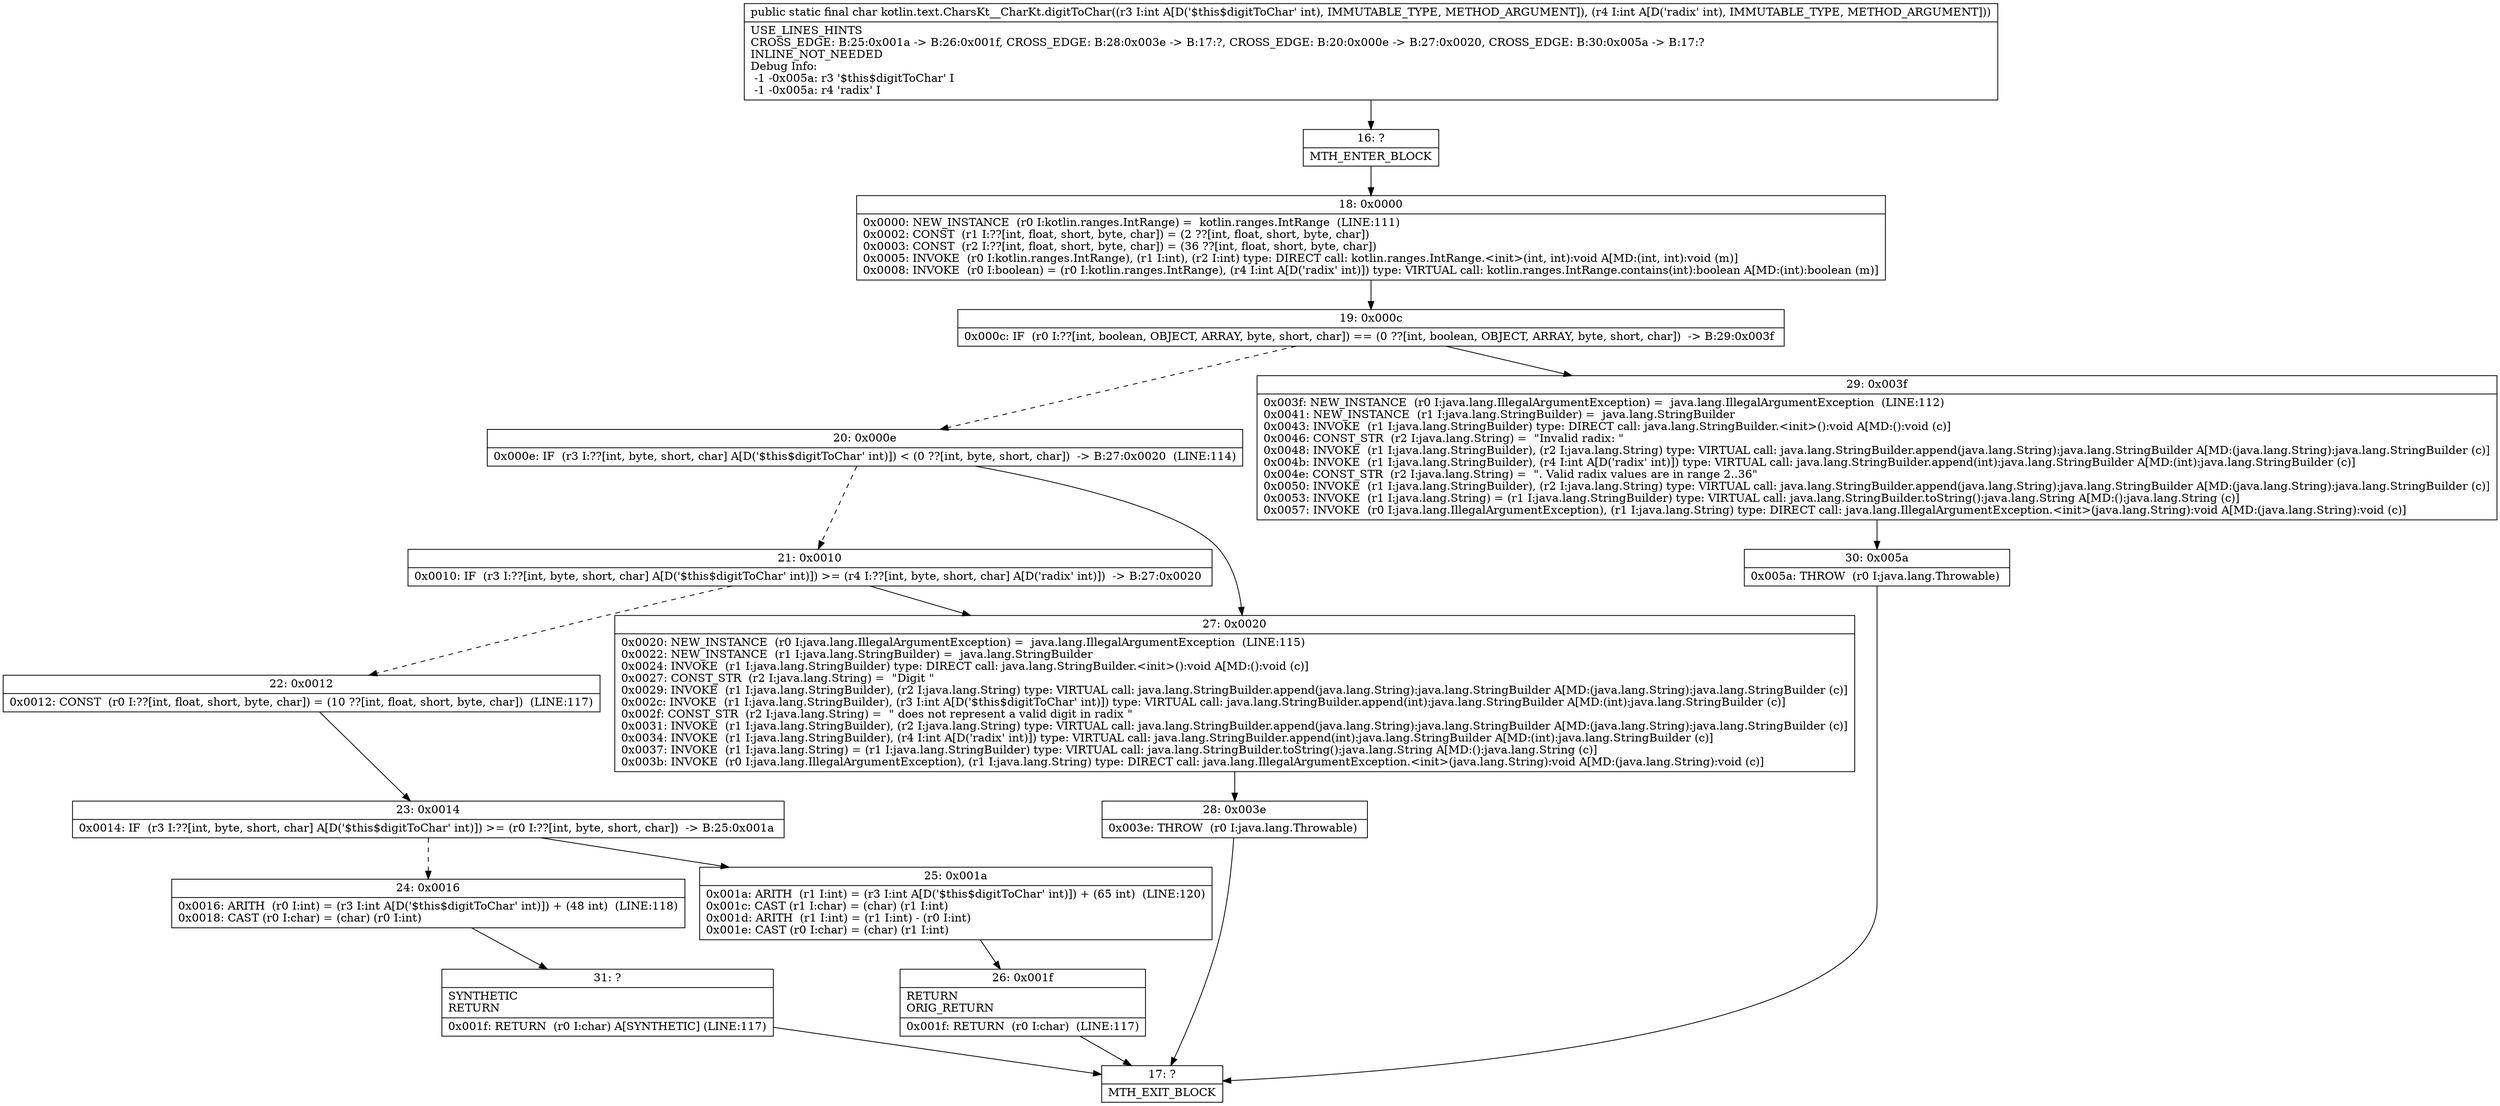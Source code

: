 digraph "CFG forkotlin.text.CharsKt__CharKt.digitToChar(II)C" {
Node_16 [shape=record,label="{16\:\ ?|MTH_ENTER_BLOCK\l}"];
Node_18 [shape=record,label="{18\:\ 0x0000|0x0000: NEW_INSTANCE  (r0 I:kotlin.ranges.IntRange) =  kotlin.ranges.IntRange  (LINE:111)\l0x0002: CONST  (r1 I:??[int, float, short, byte, char]) = (2 ??[int, float, short, byte, char]) \l0x0003: CONST  (r2 I:??[int, float, short, byte, char]) = (36 ??[int, float, short, byte, char]) \l0x0005: INVOKE  (r0 I:kotlin.ranges.IntRange), (r1 I:int), (r2 I:int) type: DIRECT call: kotlin.ranges.IntRange.\<init\>(int, int):void A[MD:(int, int):void (m)]\l0x0008: INVOKE  (r0 I:boolean) = (r0 I:kotlin.ranges.IntRange), (r4 I:int A[D('radix' int)]) type: VIRTUAL call: kotlin.ranges.IntRange.contains(int):boolean A[MD:(int):boolean (m)]\l}"];
Node_19 [shape=record,label="{19\:\ 0x000c|0x000c: IF  (r0 I:??[int, boolean, OBJECT, ARRAY, byte, short, char]) == (0 ??[int, boolean, OBJECT, ARRAY, byte, short, char])  \-\> B:29:0x003f \l}"];
Node_20 [shape=record,label="{20\:\ 0x000e|0x000e: IF  (r3 I:??[int, byte, short, char] A[D('$this$digitToChar' int)]) \< (0 ??[int, byte, short, char])  \-\> B:27:0x0020  (LINE:114)\l}"];
Node_21 [shape=record,label="{21\:\ 0x0010|0x0010: IF  (r3 I:??[int, byte, short, char] A[D('$this$digitToChar' int)]) \>= (r4 I:??[int, byte, short, char] A[D('radix' int)])  \-\> B:27:0x0020 \l}"];
Node_22 [shape=record,label="{22\:\ 0x0012|0x0012: CONST  (r0 I:??[int, float, short, byte, char]) = (10 ??[int, float, short, byte, char])  (LINE:117)\l}"];
Node_23 [shape=record,label="{23\:\ 0x0014|0x0014: IF  (r3 I:??[int, byte, short, char] A[D('$this$digitToChar' int)]) \>= (r0 I:??[int, byte, short, char])  \-\> B:25:0x001a \l}"];
Node_24 [shape=record,label="{24\:\ 0x0016|0x0016: ARITH  (r0 I:int) = (r3 I:int A[D('$this$digitToChar' int)]) + (48 int)  (LINE:118)\l0x0018: CAST (r0 I:char) = (char) (r0 I:int) \l}"];
Node_31 [shape=record,label="{31\:\ ?|SYNTHETIC\lRETURN\l|0x001f: RETURN  (r0 I:char) A[SYNTHETIC] (LINE:117)\l}"];
Node_17 [shape=record,label="{17\:\ ?|MTH_EXIT_BLOCK\l}"];
Node_25 [shape=record,label="{25\:\ 0x001a|0x001a: ARITH  (r1 I:int) = (r3 I:int A[D('$this$digitToChar' int)]) + (65 int)  (LINE:120)\l0x001c: CAST (r1 I:char) = (char) (r1 I:int) \l0x001d: ARITH  (r1 I:int) = (r1 I:int) \- (r0 I:int) \l0x001e: CAST (r0 I:char) = (char) (r1 I:int) \l}"];
Node_26 [shape=record,label="{26\:\ 0x001f|RETURN\lORIG_RETURN\l|0x001f: RETURN  (r0 I:char)  (LINE:117)\l}"];
Node_27 [shape=record,label="{27\:\ 0x0020|0x0020: NEW_INSTANCE  (r0 I:java.lang.IllegalArgumentException) =  java.lang.IllegalArgumentException  (LINE:115)\l0x0022: NEW_INSTANCE  (r1 I:java.lang.StringBuilder) =  java.lang.StringBuilder \l0x0024: INVOKE  (r1 I:java.lang.StringBuilder) type: DIRECT call: java.lang.StringBuilder.\<init\>():void A[MD:():void (c)]\l0x0027: CONST_STR  (r2 I:java.lang.String) =  \"Digit \" \l0x0029: INVOKE  (r1 I:java.lang.StringBuilder), (r2 I:java.lang.String) type: VIRTUAL call: java.lang.StringBuilder.append(java.lang.String):java.lang.StringBuilder A[MD:(java.lang.String):java.lang.StringBuilder (c)]\l0x002c: INVOKE  (r1 I:java.lang.StringBuilder), (r3 I:int A[D('$this$digitToChar' int)]) type: VIRTUAL call: java.lang.StringBuilder.append(int):java.lang.StringBuilder A[MD:(int):java.lang.StringBuilder (c)]\l0x002f: CONST_STR  (r2 I:java.lang.String) =  \" does not represent a valid digit in radix \" \l0x0031: INVOKE  (r1 I:java.lang.StringBuilder), (r2 I:java.lang.String) type: VIRTUAL call: java.lang.StringBuilder.append(java.lang.String):java.lang.StringBuilder A[MD:(java.lang.String):java.lang.StringBuilder (c)]\l0x0034: INVOKE  (r1 I:java.lang.StringBuilder), (r4 I:int A[D('radix' int)]) type: VIRTUAL call: java.lang.StringBuilder.append(int):java.lang.StringBuilder A[MD:(int):java.lang.StringBuilder (c)]\l0x0037: INVOKE  (r1 I:java.lang.String) = (r1 I:java.lang.StringBuilder) type: VIRTUAL call: java.lang.StringBuilder.toString():java.lang.String A[MD:():java.lang.String (c)]\l0x003b: INVOKE  (r0 I:java.lang.IllegalArgumentException), (r1 I:java.lang.String) type: DIRECT call: java.lang.IllegalArgumentException.\<init\>(java.lang.String):void A[MD:(java.lang.String):void (c)]\l}"];
Node_28 [shape=record,label="{28\:\ 0x003e|0x003e: THROW  (r0 I:java.lang.Throwable) \l}"];
Node_29 [shape=record,label="{29\:\ 0x003f|0x003f: NEW_INSTANCE  (r0 I:java.lang.IllegalArgumentException) =  java.lang.IllegalArgumentException  (LINE:112)\l0x0041: NEW_INSTANCE  (r1 I:java.lang.StringBuilder) =  java.lang.StringBuilder \l0x0043: INVOKE  (r1 I:java.lang.StringBuilder) type: DIRECT call: java.lang.StringBuilder.\<init\>():void A[MD:():void (c)]\l0x0046: CONST_STR  (r2 I:java.lang.String) =  \"Invalid radix: \" \l0x0048: INVOKE  (r1 I:java.lang.StringBuilder), (r2 I:java.lang.String) type: VIRTUAL call: java.lang.StringBuilder.append(java.lang.String):java.lang.StringBuilder A[MD:(java.lang.String):java.lang.StringBuilder (c)]\l0x004b: INVOKE  (r1 I:java.lang.StringBuilder), (r4 I:int A[D('radix' int)]) type: VIRTUAL call: java.lang.StringBuilder.append(int):java.lang.StringBuilder A[MD:(int):java.lang.StringBuilder (c)]\l0x004e: CONST_STR  (r2 I:java.lang.String) =  \". Valid radix values are in range 2..36\" \l0x0050: INVOKE  (r1 I:java.lang.StringBuilder), (r2 I:java.lang.String) type: VIRTUAL call: java.lang.StringBuilder.append(java.lang.String):java.lang.StringBuilder A[MD:(java.lang.String):java.lang.StringBuilder (c)]\l0x0053: INVOKE  (r1 I:java.lang.String) = (r1 I:java.lang.StringBuilder) type: VIRTUAL call: java.lang.StringBuilder.toString():java.lang.String A[MD:():java.lang.String (c)]\l0x0057: INVOKE  (r0 I:java.lang.IllegalArgumentException), (r1 I:java.lang.String) type: DIRECT call: java.lang.IllegalArgumentException.\<init\>(java.lang.String):void A[MD:(java.lang.String):void (c)]\l}"];
Node_30 [shape=record,label="{30\:\ 0x005a|0x005a: THROW  (r0 I:java.lang.Throwable) \l}"];
MethodNode[shape=record,label="{public static final char kotlin.text.CharsKt__CharKt.digitToChar((r3 I:int A[D('$this$digitToChar' int), IMMUTABLE_TYPE, METHOD_ARGUMENT]), (r4 I:int A[D('radix' int), IMMUTABLE_TYPE, METHOD_ARGUMENT]))  | USE_LINES_HINTS\lCROSS_EDGE: B:25:0x001a \-\> B:26:0x001f, CROSS_EDGE: B:28:0x003e \-\> B:17:?, CROSS_EDGE: B:20:0x000e \-\> B:27:0x0020, CROSS_EDGE: B:30:0x005a \-\> B:17:?\lINLINE_NOT_NEEDED\lDebug Info:\l  \-1 \-0x005a: r3 '$this$digitToChar' I\l  \-1 \-0x005a: r4 'radix' I\l}"];
MethodNode -> Node_16;Node_16 -> Node_18;
Node_18 -> Node_19;
Node_19 -> Node_20[style=dashed];
Node_19 -> Node_29;
Node_20 -> Node_21[style=dashed];
Node_20 -> Node_27;
Node_21 -> Node_22[style=dashed];
Node_21 -> Node_27;
Node_22 -> Node_23;
Node_23 -> Node_24[style=dashed];
Node_23 -> Node_25;
Node_24 -> Node_31;
Node_31 -> Node_17;
Node_25 -> Node_26;
Node_26 -> Node_17;
Node_27 -> Node_28;
Node_28 -> Node_17;
Node_29 -> Node_30;
Node_30 -> Node_17;
}

